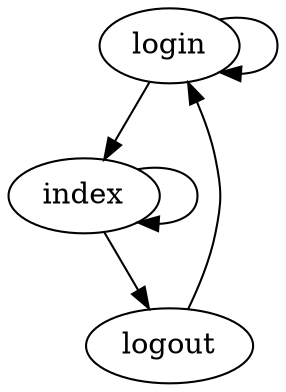digraph {
  login -> login;
  login -> index;
  index -> index;
  index -> logout;
  logout -> login;
}
